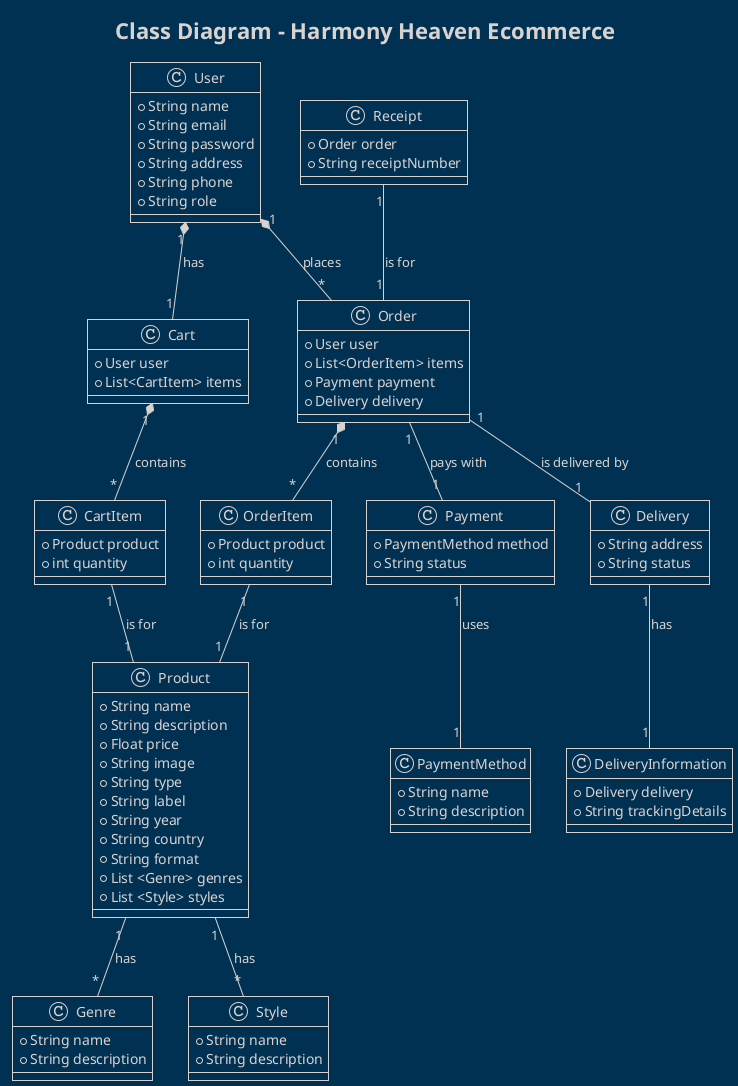 @startuml class diagram

skin rose
!theme blueprint


title Class Diagram - Harmony Heaven Ecommerce

class User {
    + String name
    + String email
    + String password
    + String address
    + String phone
    + String role
}

class Product {
    + String name
    + String description
    + Float price
    + String image
    + String type
    + String label
    + String year
    + String country
    + String format
    + List <Genre> genres
    + List <Style> styles
}

class Genre {
    + String name
    + String description
}

class Style {
    + String name
    + String description
}

class Cart {
    + User user
    + List<CartItem> items
}

class CartItem {
    + Product product
    + int quantity
}

class Order {
    + User user
    + List<OrderItem> items
    + Payment payment
    + Delivery delivery
}

class OrderItem {
    + Product product
    + int quantity
}

class Receipt {
    + Order order
    + String receiptNumber

}

class PaymentMethod {
    + String name
    + String description
}

class Payment {
    + PaymentMethod method
    + String status
}

class Delivery {
    + String address
    + String status
}

class DeliveryInformation {
    + Delivery delivery
    + String trackingDetails
}

User "1" *-- "1" Cart : has  
'Un utilisateur a un panier (relation un-à-un)

Cart "1" *-- "*" CartItem : contains  
'Un panier peut contenir plusieurs articles (relation un-à-plusieurs)

User "1" *-- "*" Order : places 
'Un utilisateur peut passer plusieurs commandes (relation un-à-plusieurs)

Order "1" *-- "*" OrderItem : contains 
'Une commande peut contenir plusieurs articles (relation un-à-plusieurs)

Order "1" -- "1" Delivery : is delivered by 
'Une commande est livrée par une livraison (relation un-à-un)

Receipt "1" -- "1" Order : is for 
'Un reçu est pour une commande (relation un-à-un)

Order "1" -- "1" Payment : pays with 
'Une commande est payée avec un paiement (relation un-à-un)

Payment "1" -- "1" PaymentMethod : uses  
'Un paiement utilise une méthode de paiement (relation un-à-un)

Delivery "1" -- "1" DeliveryInformation : has  
 'Une livraison a des informations de livraison (relation un-à-un)

CartItem "1" -- "1" Product : is for 
'Un CartItem est pour un Product (relation un-à-un)

OrderItem "1" -- "1" Product : is for 
'Un OrderItem est pour un Product (relation un-à-un)

Product "1" -- "*" Genre : has  
'Un produit peut avoir plusieurs genres (relation un-à-plusieurs)

Product "1" -- "*" Style : has  
'Un produit peut avoir plusieurs styles (relation un-à-plusieurs)

@enduml